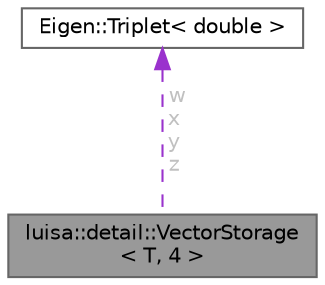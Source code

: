 digraph "luisa::detail::VectorStorage&lt; T, 4 &gt;"
{
 // LATEX_PDF_SIZE
  bgcolor="transparent";
  edge [fontname=Helvetica,fontsize=10,labelfontname=Helvetica,labelfontsize=10];
  node [fontname=Helvetica,fontsize=10,shape=box,height=0.2,width=0.4];
  Node1 [id="Node000001",label="luisa::detail::VectorStorage\l\< T, 4 \>",height=0.2,width=0.4,color="gray40", fillcolor="grey60", style="filled", fontcolor="black",tooltip="Vector storage of size 4"];
  Node2 -> Node1 [id="edge1_Node000001_Node000002",dir="back",color="darkorchid3",style="dashed",tooltip=" ",label=" w\nx\ny\nz",fontcolor="grey" ];
  Node2 [id="Node000002",label="Eigen::Triplet\< double \>",height=0.2,width=0.4,color="gray40", fillcolor="white", style="filled",URL="$class_eigen_1_1_triplet.html",tooltip=" "];
}
